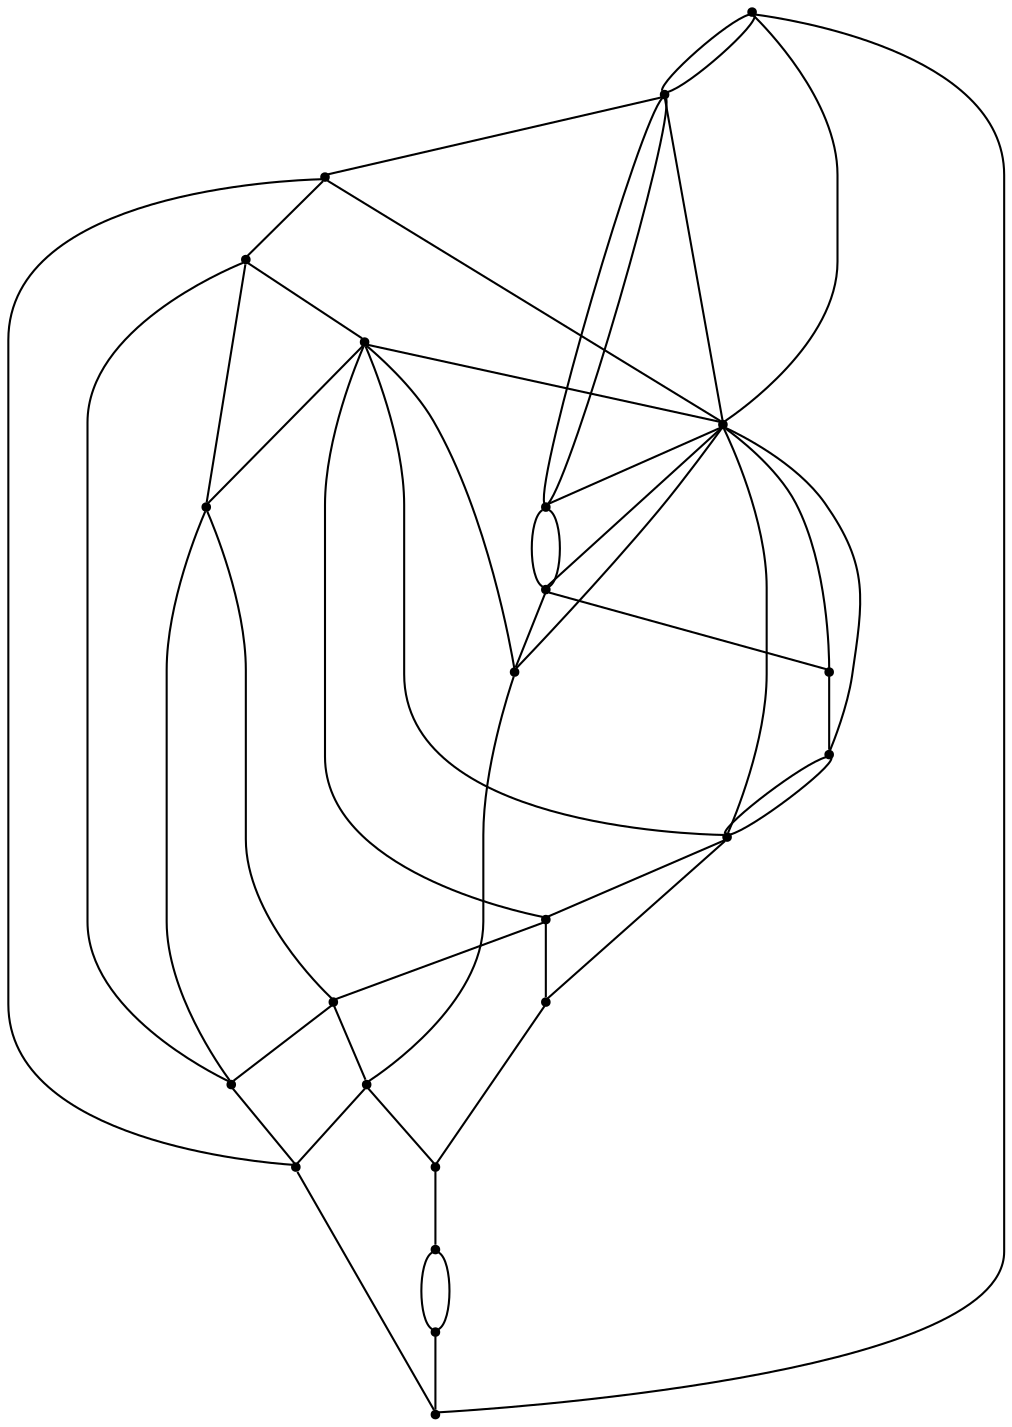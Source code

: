graph {
  node [shape=point,comment="{\"directed\":false,\"doi\":\"10.1007/978-3-642-25878-7_8\",\"figure\":\"5 (4)\"}"]

  v0 [pos="1083.3066222538773,1898.222619708661"]
  v1 [pos="903.1620928975358,2021.5922593219698"]
  v2 [pos="1096.5801361411682,1829.0782444381214"]
  v3 [pos="989.662704625024,1829.0782444381214"]
  v4 [pos="903.1620928975358,1915.5212086473314"]
  v5 [pos="921.9859949371962,1829.0782444381214"]
  v6 [pos="903.162092897536,1847.8896014654952"]
  v7 [pos="903.162092897536,1810.2710842452934"]
  v8 [pos="884.342422306632,1829.0782444381214"]
  v9 [pos="1089.520043429447,1776.0406842719315"]
  v10 [pos="951.5937918559205,1639.4480907715447"]
  v11 [pos="903.162092897536,1635.0140714850666"]
  v12 [pos="766.5618914627074,1964.291478317652"]
  v13 [pos="709.7482970103623,1829.0782444381214"]
  v14 [pos="903.1620928975358,1742.6394770634574"]
  v15 [pos="841.8990823546176,1890.1004730936913"]
  v16 [pos="816.6657444342084,1829.0782444381214"]
  v17 [pos="888.7293847587916,1816.205408293641"]
  v18 [pos="850.1475122280251,1641.6276468458789"]
  v19 [pos="810.5523508893941,1658.609438364712"]
  v20 [pos="721.7165521255894,1761.350873122549"]
  v21 [pos="711.0702270542183,1804.870266891533"]
  v22 [pos="903.162092897536,1829.0782444381214"]

  v0 -- v1 [id="-1",pos="1083.3066222538773,1898.222619708661 1055.2955882680724,1970.4580861852016 985.193907525612,2021.5922593219696 903.1620928975358,2021.5922593219698"]
  v13 -- v16 [id="-3",pos="709.7482970103623,1829.0782444381214 816.6657444342084,1829.0782444381214 816.6657444342084,1829.0782444381214 816.6657444342084,1829.0782444381214"]
  v16 -- v8 [id="-4",pos="816.6657444342084,1829.0782444381214 884.342422306632,1829.0782444381214 884.342422306632,1829.0782444381214 884.342422306632,1829.0782444381214"]
  v8 -- v22 [id="-5",pos="884.342422306632,1829.0782444381214 903.162092897536,1829.0782444381214 903.162092897536,1829.0782444381214 903.162092897536,1829.0782444381214"]
  v22 -- v5 [id="-6",pos="903.162092897536,1829.0782444381214 921.9859949371962,1829.0782444381214 921.9859949371962,1829.0782444381214 921.9859949371962,1829.0782444381214"]
  v5 -- v3 [id="-7",pos="921.9859949371962,1829.0782444381214 989.662704625024,1829.0782444381214 989.662704625024,1829.0782444381214 989.662704625024,1829.0782444381214"]
  v3 -- v2 [id="-8",pos="989.662704625024,1829.0782444381214 1096.5801361411682,1829.0782444381214 1096.5801361411682,1829.0782444381214 1096.5801361411682,1829.0782444381214"]
  v13 -- v21 [id="-10",pos="709.7482970103623,1829.0782444381214 711.0702270542183,1804.870266891533 711.0702270542183,1804.870266891533 711.0702270542183,1804.870266891533"]
  v21 -- v20 [id="-11",pos="711.0702270542183,1804.870266891533 721.7165521255894,1761.350873122549 721.7165521255894,1761.350873122549 721.7165521255894,1761.350873122549"]
  v20 -- v19 [id="-12",pos="721.7165521255894,1761.350873122549 810.5523508893941,1658.609438364712 810.5523508893941,1658.609438364712 810.5523508893941,1658.609438364712"]
  v12 -- v13 [id="-13",pos="766.5618914627074,1964.291478317652 709.7482970103623,1829.0782444381214 709.7482970103623,1829.0782444381214 709.7482970103623,1829.0782444381214"]
  v19 -- v18 [id="-14",pos="810.5523508893941,1658.609438364712 850.1475122280251,1641.6276468458789 850.1475122280251,1641.6276468458789 850.1475122280251,1641.6276468458789"]
  v19 -- v17 [id="-15",pos="810.5523508893941,1658.609438364712 888.7293847587916,1816.205408293641 888.7293847587916,1816.205408293641 888.7293847587916,1816.205408293641"]
  v19 -- v8 [id="-16",pos="810.5523508893941,1658.609438364712 884.342422306632,1829.0782444381214 884.342422306632,1829.0782444381214 884.342422306632,1829.0782444381214"]
  v15 -- v13 [id="-17",pos="841.8990823546176,1890.1004730936913 709.7482970103623,1829.0782444381214 709.7482970103623,1829.0782444381214 709.7482970103623,1829.0782444381214"]
  v15 -- v0 [id="-18",pos="841.8990823546176,1890.1004730936913 1083.3066222538773,1898.222619708661 1083.3066222538773,1898.222619708661 1083.3066222538773,1898.222619708661"]
  v15 -- v12 [id="-19",pos="841.8990823546176,1890.1004730936913 766.5618914627074,1964.291478317652 766.5618914627074,1964.291478317652 766.5618914627074,1964.291478317652"]
  v15 -- v20 [id="-20",pos="841.8990823546176,1890.1004730936913 721.7165521255894,1761.350873122549 721.7165521255894,1761.350873122549 721.7165521255894,1761.350873122549"]
  v15 -- v21 [id="-21",pos="841.8990823546176,1890.1004730936913 711.0702270542183,1804.870266891533 711.0702270542183,1804.870266891533 711.0702270542183,1804.870266891533"]
  v15 -- v1 [id="-22",pos="841.8990823546176,1890.1004730936913 903.1620928975358,2021.5922593219698 903.1620928975358,2021.5922593219698 903.1620928975358,2021.5922593219698"]
  v15 -- v19 [id="-23",pos="841.8990823546176,1890.1004730936913 810.5523508893941,1658.609438364712 810.5523508893941,1658.609438364712 810.5523508893941,1658.609438364712"]
  v18 -- v11 [id="-24",pos="850.1475122280251,1641.6276468458789 903.162092897536,1635.0140714850666 903.162092897536,1635.0140714850666 903.162092897536,1635.0140714850666"]
  v8 -- v15 [id="-25",pos="884.342422306632,1829.0782444381214 841.8990823546176,1890.1004730936913 841.8990823546176,1890.1004730936913 841.8990823546176,1890.1004730936913"]
  v17 -- v18 [id="-26",pos="888.7293847587916,1816.205408293641 850.1475122280251,1641.6276468458789 850.1475122280251,1641.6276468458789 850.1475122280251,1641.6276468458789"]
  v17 -- v8 [id="-27",pos="888.7293847587916,1816.205408293641 884.342422306632,1829.0782444381214 884.342422306632,1829.0782444381214 884.342422306632,1829.0782444381214"]
  v1 -- v4 [id="-29",pos="903.1620928975358,2021.5922593219698 903.1620928975358,1915.5212086473314 903.1620928975358,1915.5212086473314 903.1620928975358,1915.5212086473314"]
  v4 -- v6 [id="-30",pos="903.1620928975358,1915.5212086473314 903.162092897536,1847.8896014654952 903.162092897536,1847.8896014654952 903.162092897536,1847.8896014654952"]
  v6 -- v22 [id="-31",pos="903.162092897536,1847.8896014654952 903.162092897536,1829.0782444381214 903.162092897536,1829.0782444381214 903.162092897536,1829.0782444381214"]
  v22 -- v7 [id="-32",pos="903.162092897536,1829.0782444381214 903.162092897536,1810.2710842452934 903.162092897536,1810.2710842452934 903.162092897536,1810.2710842452934"]
  v7 -- v14 [id="-33",pos="903.162092897536,1810.2710842452934 903.1620928975358,1742.6394770634574 903.1620928975358,1742.6394770634574 903.1620928975358,1742.6394770634574"]
  v14 -- v11 [id="-34",pos="903.1620928975358,1742.6394770634574 903.162092897536,1635.0140714850666 903.162092897536,1635.0140714850666 903.162092897536,1635.0140714850666"]
  v1 -- v12 [id="-36",pos="903.1620928975358,2021.5922593219698 766.5618914627074,1964.291478317652 766.5618914627074,1964.291478317652 766.5618914627074,1964.291478317652"]
  v11 -- v10 [id="-37",pos="903.162092897536,1635.0140714850666 951.5937918559205,1639.4480907715447 951.5937918559205,1639.4480907715447 951.5937918559205,1639.4480907715447"]
  v10 -- v9 [id="-38",pos="951.5937918559205,1639.4480907715447 1089.520043429447,1776.0406842719315 1089.520043429447,1776.0406842719315 1089.520043429447,1776.0406842719315"]
  v0 -- v1 [id="-39",pos="1083.3066222538773,1898.222619708661 903.1620928975358,2021.5922593219698 903.1620928975358,2021.5922593219698 903.1620928975358,2021.5922593219698"]
  v9 -- v2 [id="-40",pos="1089.520043429447,1776.0406842719315 1096.5801361411682,1829.0782444381214 1096.5801361411682,1829.0782444381214 1096.5801361411682,1829.0782444381214"]
  v2 -- v0 [id="-41",pos="1096.5801361411682,1829.0782444381214 1083.3066222538773,1898.222619708661 1083.3066222538773,1898.222619708661 1083.3066222538773,1898.222619708661"]
  v20 -- v19 [id="-44",pos="721.7165521255894,1761.350873122549 737.6798236666227,1717.051994763346 769.482501993962,1680.4002453352427 810.5523508893941,1658.609438364712"]
  v16 -- v14 [id="-47",pos="816.6657444342084,1829.0782444381214 816.6657285265063,1781.337343822863 855.3893386829136,1742.6352802289114 903.1620928975358,1742.6394770634574"]
  v17 -- v7 [id="-49",pos="888.7293847587916,1816.205408293641 892.5936264274421,1812.7128537692845 897.6117639677798,1810.2710842452934 903.162092897536,1810.2710842452934"]
  v4 -- v15 [id="-50",pos="903.1620928975358,1915.5212086473314 879.2243378468297,1915.5212086473314 857.558580097249,1905.8040059245814 841.8990823546176,1890.1004730936913"]
  v15 -- v16 [id="-51",pos="841.8990823546176,1890.1004730936913 826.3050106935784,1874.4664158345706 816.6657285265063,1852.89732726547 816.6657444342084,1829.0782444381214"]
  v14 -- v3 [id="-52",pos="903.1620928975358,1742.6394770634574 950.9390785609147,1742.6352802289114 989.662688717322,1781.337343822863 989.662704625024,1829.0782444381214"]
  v1 -- v12 [id="-53",pos="903.1620928975358,2021.5922593219698 849.6430545454343,2021.5922593219696 801.1973461159575,1999.8213230423735 766.5618914627074,1964.291478317652"]
  v12 -- v13 [id="-54",pos="766.5618914627074,1964.291478317652 731.3063346904551,1929.6069372024967 709.7483447334685,1881.276037457037 709.7482970103623,1829.0782444381214"]
  v10 -- v9 [id="-56",pos="951.5937918559205,1639.4480907715447 1018.2720902288055,1657.4773508347982 1071.1602799352902,1709.564371751501 1089.520043429447,1776.0406842719315"]
  v6 -- v8 [id="-58",pos="903.162092897536,1847.8896014654952 892.8244249698583,1847.885404630949 884.4133229348566,1839.4674447688735 884.342422306632,1829.0782444381214"]
  v7 -- v5 [id="-59",pos="903.162092897536,1810.2710842452934 913.5748769944925,1810.2710842452934 921.9859790294942,1818.6890441073692 921.9859949371962,1829.0782444381214"]
  v5 -- v6 [id="-60",pos="921.9859949371962,1829.0782444381214 921.9859790294942,1839.4674447688735 913.5748769944925,1847.885404630949 903.162092897536,1847.8896014654952"]
  v3 -- v4 [id="-61",pos="989.662704625024,1829.0782444381214 989.662688717322,1876.8191450533795 950.9390785609147,1915.5212086473314 903.1620928975358,1915.5212086473314"]
}
